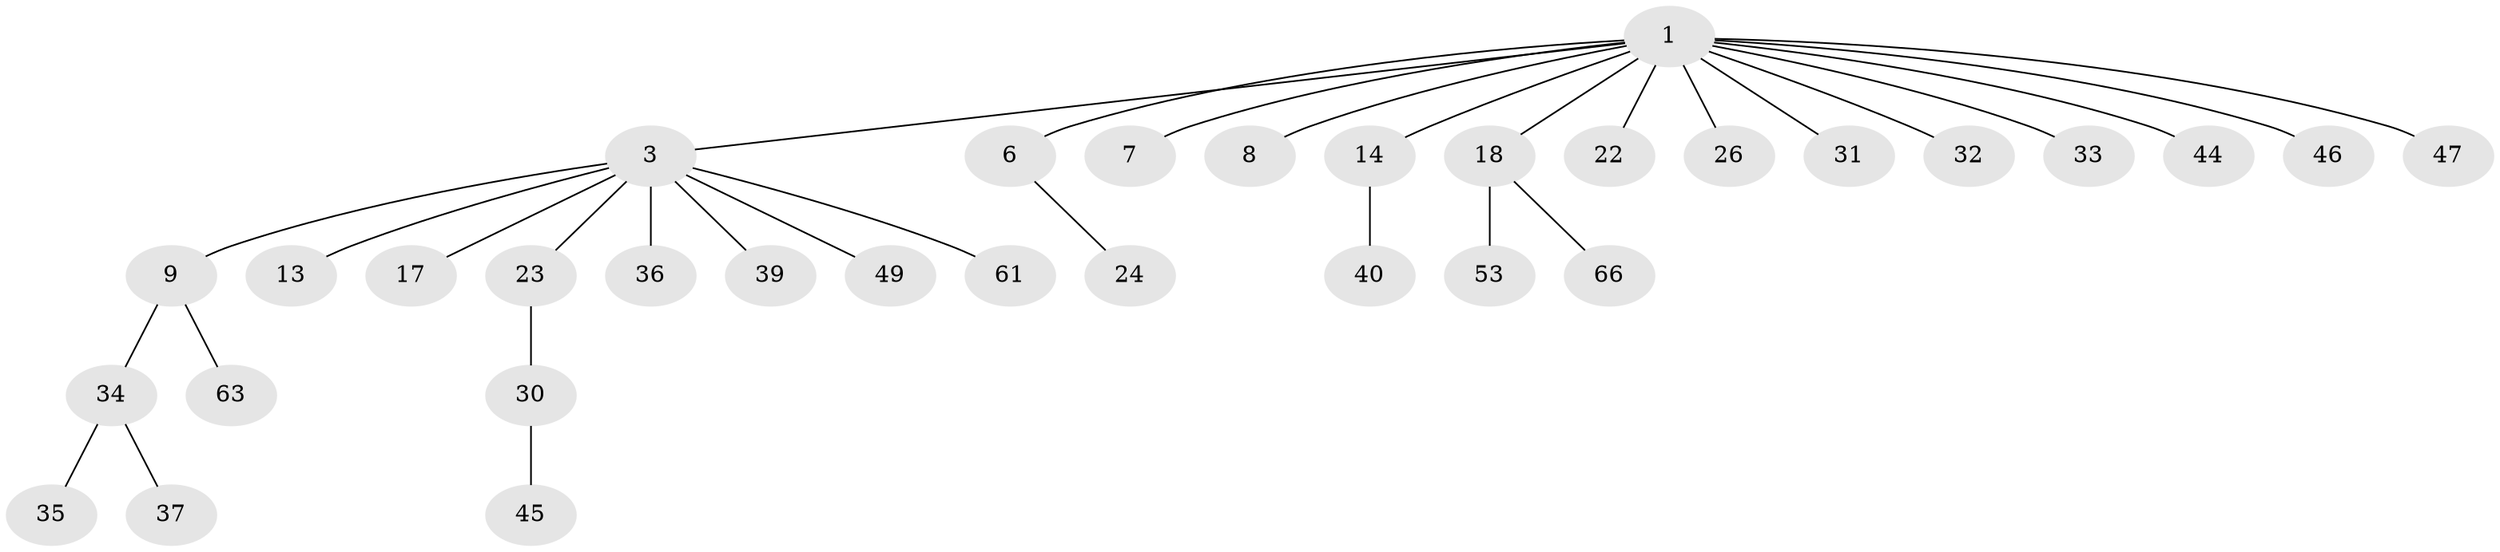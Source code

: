 // original degree distribution, {7: 0.014925373134328358, 5: 0.04477611940298507, 4: 0.05970149253731343, 6: 0.014925373134328358, 2: 0.417910447761194, 1: 0.43283582089552236, 3: 0.014925373134328358}
// Generated by graph-tools (version 1.1) at 2025/19/03/04/25 18:19:18]
// undirected, 33 vertices, 32 edges
graph export_dot {
graph [start="1"]
  node [color=gray90,style=filled];
  1 [super="+2+15+5+27+28"];
  3 [super="+4+12+10"];
  6;
  7;
  8 [super="+64"];
  9 [super="+50+16+43"];
  13;
  14 [super="+21"];
  17 [super="+29"];
  18 [super="+19"];
  22;
  23;
  24;
  26 [super="+42"];
  30;
  31 [super="+56"];
  32 [super="+48"];
  33;
  34;
  35 [super="+65"];
  36 [super="+60"];
  37;
  39;
  40 [super="+55"];
  44 [super="+51"];
  45;
  46 [super="+58"];
  47;
  49;
  53;
  61 [super="+67"];
  63;
  66;
  1 -- 26;
  1 -- 32;
  1 -- 33;
  1 -- 3;
  1 -- 22;
  1 -- 7;
  1 -- 6;
  1 -- 8;
  1 -- 44;
  1 -- 14;
  1 -- 46;
  1 -- 18;
  1 -- 31;
  1 -- 47;
  3 -- 17;
  3 -- 9;
  3 -- 36;
  3 -- 39;
  3 -- 49;
  3 -- 13;
  3 -- 23;
  3 -- 61;
  6 -- 24;
  9 -- 63;
  9 -- 34;
  14 -- 40;
  18 -- 53;
  18 -- 66;
  23 -- 30;
  30 -- 45;
  34 -- 35;
  34 -- 37;
}
